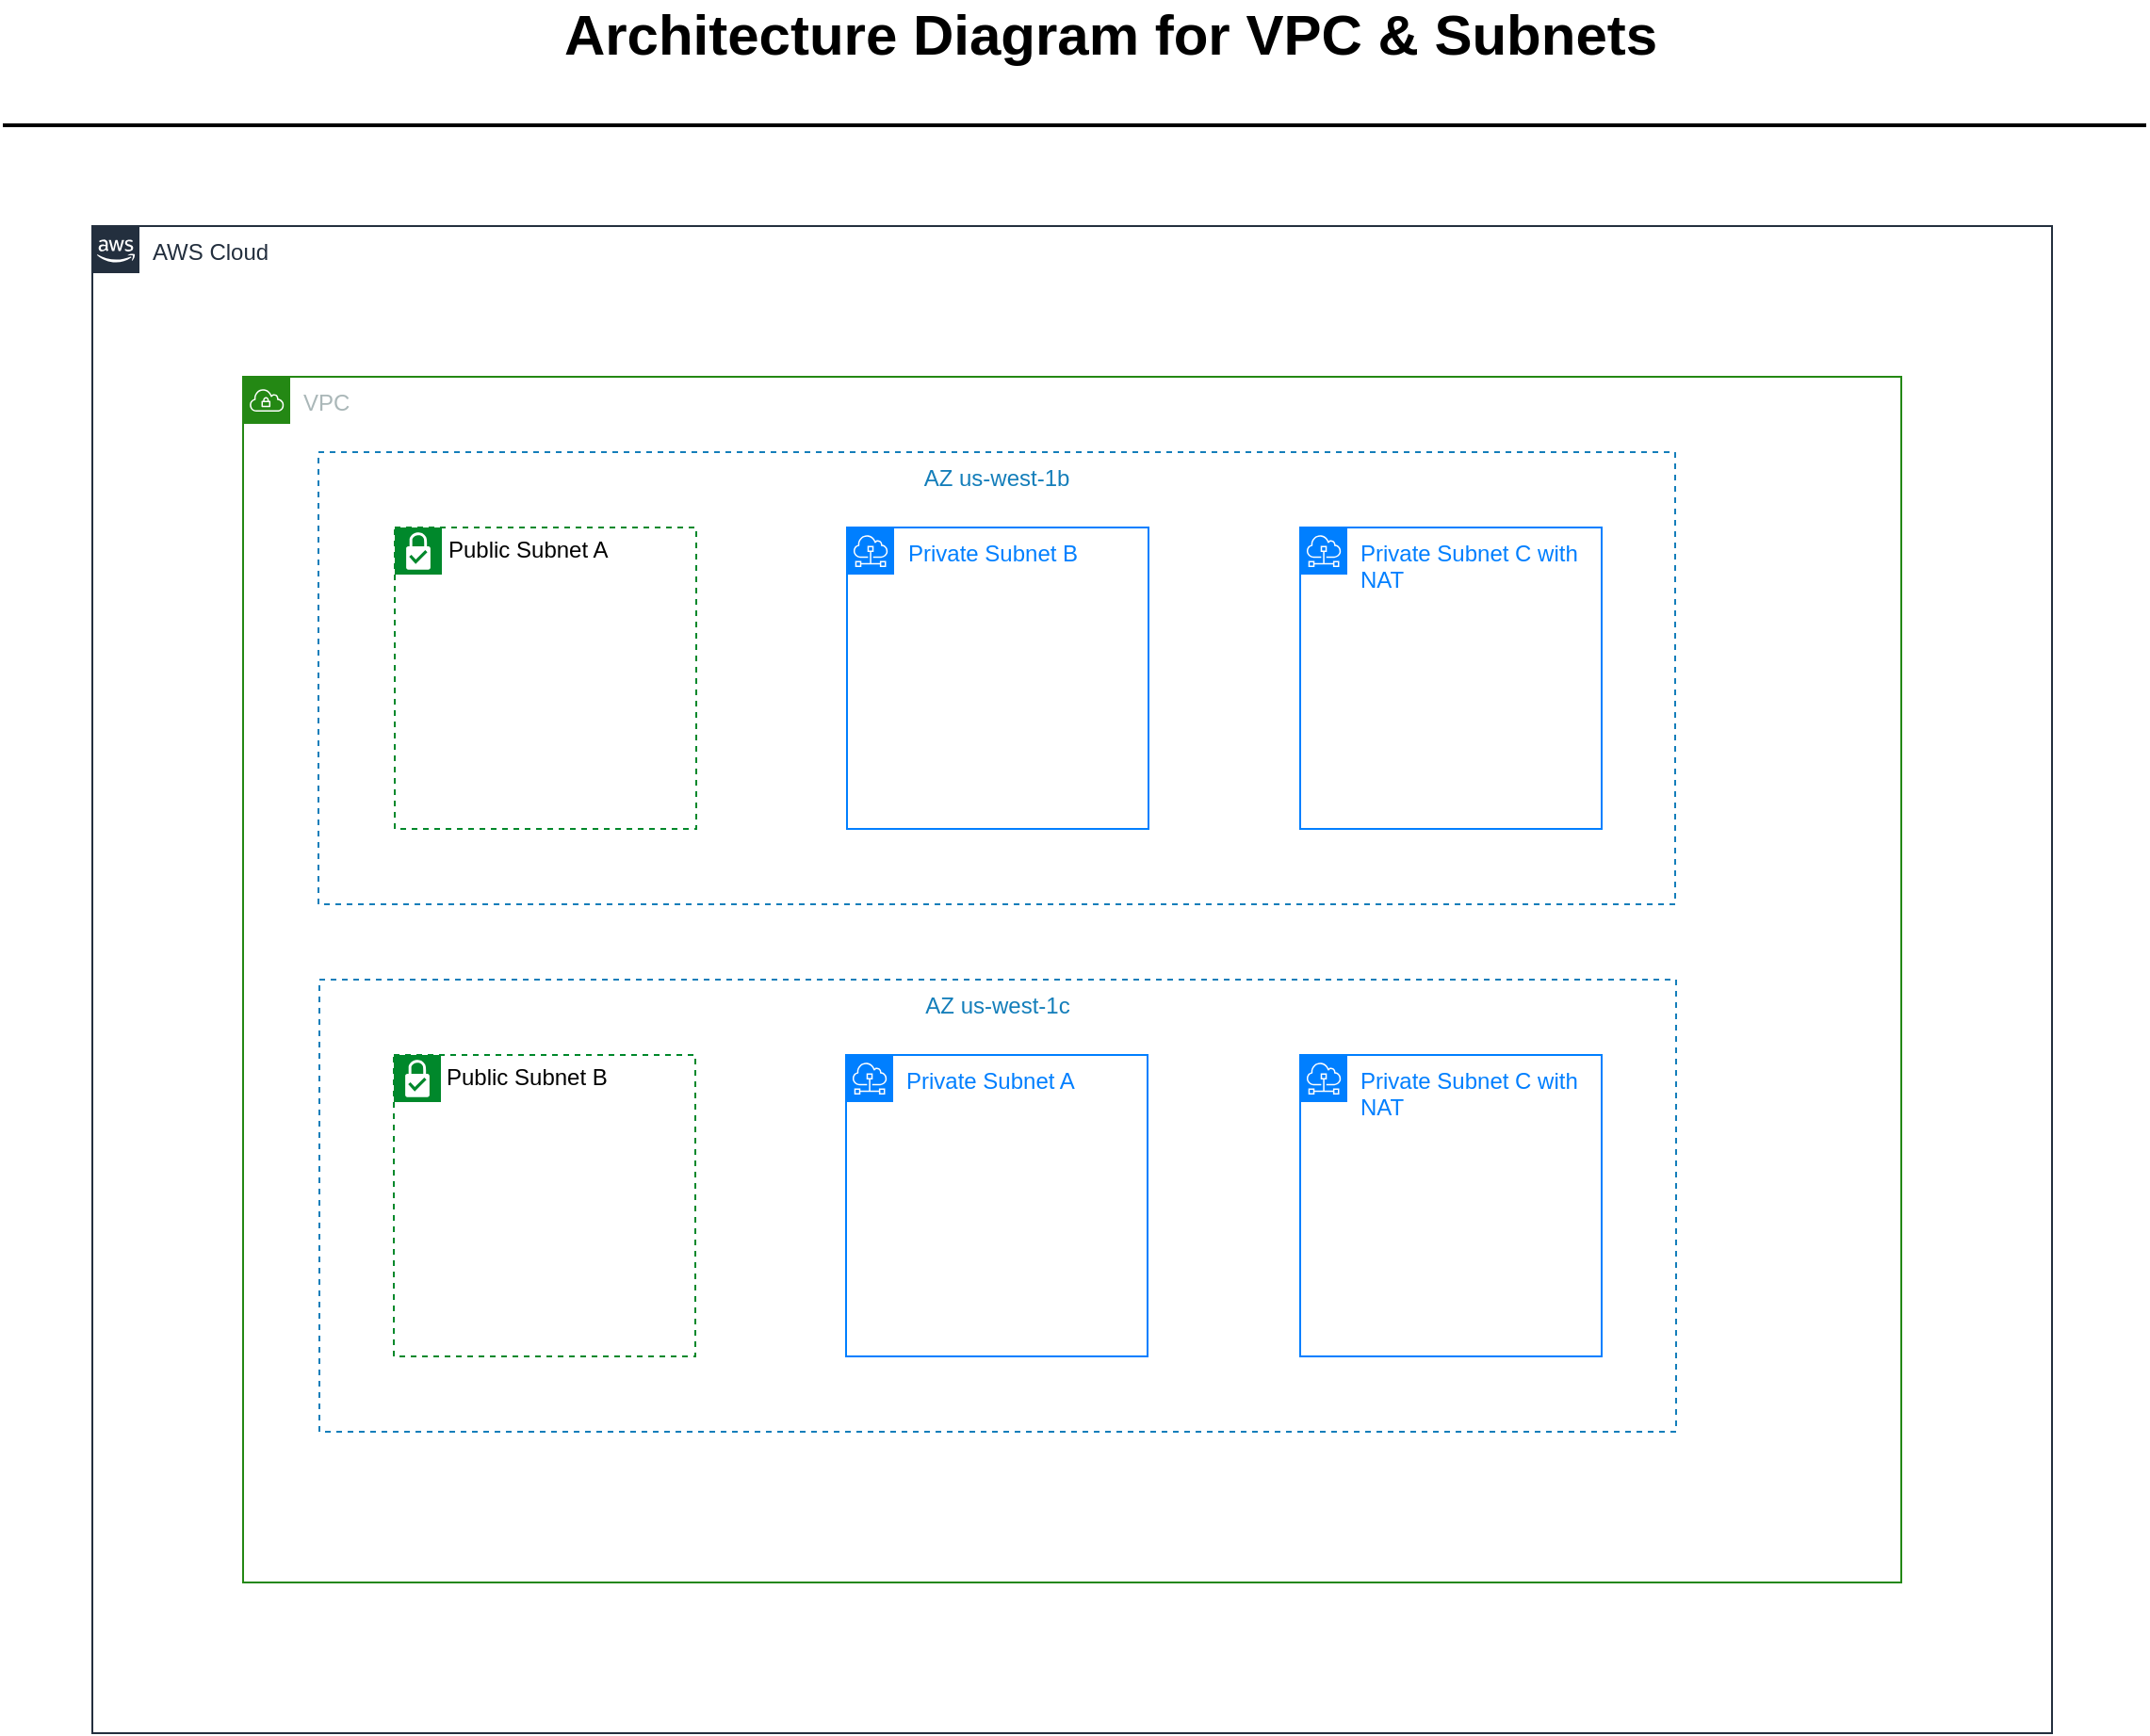 <mxfile version="20.7.3" type="github">
  <diagram id="Ht1M8jgEwFfnCIfOTk4-" name="Page-1">
    <mxGraphModel dx="993" dy="588" grid="1" gridSize="10" guides="1" tooltips="1" connect="1" arrows="1" fold="1" page="1" pageScale="1" pageWidth="827" pageHeight="1169" math="0" shadow="0">
      <root>
        <mxCell id="0" />
        <mxCell id="1" parent="0" />
        <mxCell id="jZVaUwOg5UY3L9NAnvdq-71" value="AWS Cloud" style="points=[[0,0],[0.25,0],[0.5,0],[0.75,0],[1,0],[1,0.25],[1,0.5],[1,0.75],[1,1],[0.75,1],[0.5,1],[0.25,1],[0,1],[0,0.75],[0,0.5],[0,0.25]];outlineConnect=0;gradientColor=none;html=1;whiteSpace=wrap;fontSize=12;fontStyle=0;shape=mxgraph.aws4.group;grIcon=mxgraph.aws4.group_aws_cloud_alt;strokeColor=#232F3E;fillColor=none;verticalAlign=top;align=left;spacingLeft=30;fontColor=#232F3E;dashed=0;labelBackgroundColor=none;container=1;pointerEvents=0;collapsible=0;recursiveResize=0;" parent="1" vertex="1">
          <mxGeometry x="80" y="160" width="1040" height="800" as="geometry" />
        </mxCell>
        <mxCell id="tGOJSUKgPJt2CwX8GFTT-42" value="VPC" style="points=[[0,0],[0.25,0],[0.5,0],[0.75,0],[1,0],[1,0.25],[1,0.5],[1,0.75],[1,1],[0.75,1],[0.5,1],[0.25,1],[0,1],[0,0.75],[0,0.5],[0,0.25]];outlineConnect=0;gradientColor=none;html=1;whiteSpace=wrap;fontSize=12;fontStyle=0;container=1;pointerEvents=0;collapsible=0;recursiveResize=0;shape=mxgraph.aws4.group;grIcon=mxgraph.aws4.group_vpc;strokeColor=#248814;fillColor=none;verticalAlign=top;align=left;spacingLeft=30;fontColor=#AAB7B8;dashed=0;shadow=0;labelBackgroundColor=none;labelBorderColor=none;sketch=0;" parent="jZVaUwOg5UY3L9NAnvdq-71" vertex="1">
          <mxGeometry x="80" y="80" width="880" height="640" as="geometry" />
        </mxCell>
        <mxCell id="tGOJSUKgPJt2CwX8GFTT-43" value="AZ us-west-1b" style="fillColor=none;strokeColor=#147EBA;dashed=1;verticalAlign=top;fontStyle=0;fontColor=#147EBA;shadow=0;labelBackgroundColor=none;labelBorderColor=none;sketch=0;" parent="tGOJSUKgPJt2CwX8GFTT-42" vertex="1">
          <mxGeometry x="40" y="40" width="720" height="240" as="geometry" />
        </mxCell>
        <mxCell id="tGOJSUKgPJt2CwX8GFTT-53" value="AZ us-west-1c" style="fillColor=none;strokeColor=#147EBA;dashed=1;verticalAlign=top;fontStyle=0;fontColor=#147EBA;shadow=0;labelBackgroundColor=none;labelBorderColor=none;sketch=0;" parent="tGOJSUKgPJt2CwX8GFTT-42" vertex="1">
          <mxGeometry x="40.5" y="320" width="720" height="240" as="geometry" />
        </mxCell>
        <mxCell id="tGOJSUKgPJt2CwX8GFTT-61" style="edgeStyle=orthogonalEdgeStyle;rounded=0;orthogonalLoop=1;jettySize=auto;html=1;exitX=0.5;exitY=1;exitDx=0;exitDy=0;fontColor=#000000;" parent="jZVaUwOg5UY3L9NAnvdq-71" source="tGOJSUKgPJt2CwX8GFTT-42" target="tGOJSUKgPJt2CwX8GFTT-42" edge="1">
          <mxGeometry relative="1" as="geometry" />
        </mxCell>
        <mxCell id="-QjtrjUzRDEMRZ5MF8oH-47" value="Architecture Diagram for VPC &amp;amp; Subnets" style="text;html=1;resizable=0;points=[];autosize=1;align=center;verticalAlign=middle;spacingTop=-4;fontSize=30;fontStyle=1;labelBackgroundColor=none;labelPosition=center;verticalLabelPosition=middle;" parent="1" vertex="1">
          <mxGeometry x="320" y="40" width="600" height="40" as="geometry" />
        </mxCell>
        <mxCell id="SCVMTBWpLvtzJIhz15lM-1" value="" style="line;strokeWidth=2;html=1;fontSize=14;labelBackgroundColor=none;" parent="1" vertex="1">
          <mxGeometry x="32.5" y="101.5" width="1137.5" height="10" as="geometry" />
        </mxCell>
        <mxCell id="rlHpW61gYLTr413FaqD1-3" value="Private Subnet B" style="sketch=0;outlineConnect=0;gradientColor=none;html=1;whiteSpace=wrap;fontSize=12;fontStyle=0;shape=mxgraph.aws4.group;grIcon=mxgraph.aws4.group_subnet;strokeColor=#007FFF;fillColor=none;verticalAlign=top;align=left;spacingLeft=30;fontColor=#007FFF;dashed=0;shadow=0;labelBackgroundColor=none;labelBorderColor=none;" vertex="1" parent="1">
          <mxGeometry x="480.5" y="320" width="160" height="160" as="geometry" />
        </mxCell>
        <mxCell id="rlHpW61gYLTr413FaqD1-4" value="Public Subnet A" style="shape=mxgraph.ibm.box;prType=subnet;fontStyle=0;verticalAlign=top;align=left;spacingLeft=32;spacingTop=4;fillColor=none;rounded=0;whiteSpace=wrap;html=1;strokeColor=#00882B;strokeWidth=1;dashed=1;container=1;spacing=-4;collapsible=0;expand=0;recursiveResize=0;shadow=0;labelBackgroundColor=none;labelBorderColor=none;sketch=0;" vertex="1" parent="1">
          <mxGeometry x="240.5" y="320" width="160" height="160" as="geometry" />
        </mxCell>
        <mxCell id="rlHpW61gYLTr413FaqD1-5" value="Private Subnet C with NAT" style="sketch=0;outlineConnect=0;gradientColor=none;html=1;whiteSpace=wrap;fontSize=12;fontStyle=0;shape=mxgraph.aws4.group;grIcon=mxgraph.aws4.group_subnet;strokeColor=#007FFF;fillColor=none;verticalAlign=top;align=left;spacingLeft=30;fontColor=#007FFF;dashed=0;shadow=0;labelBackgroundColor=none;labelBorderColor=none;" vertex="1" parent="1">
          <mxGeometry x="721" y="320" width="160" height="160" as="geometry" />
        </mxCell>
        <mxCell id="rlHpW61gYLTr413FaqD1-6" value="Private Subnet A" style="sketch=0;outlineConnect=0;gradientColor=none;html=1;whiteSpace=wrap;fontSize=12;fontStyle=0;shape=mxgraph.aws4.group;grIcon=mxgraph.aws4.group_subnet;strokeColor=#007FFF;fillColor=none;verticalAlign=top;align=left;spacingLeft=30;fontColor=#007FFF;dashed=0;shadow=0;labelBackgroundColor=none;labelBorderColor=none;" vertex="1" parent="1">
          <mxGeometry x="480" y="600" width="160" height="160" as="geometry" />
        </mxCell>
        <mxCell id="rlHpW61gYLTr413FaqD1-7" value="Public Subnet B" style="shape=mxgraph.ibm.box;prType=subnet;fontStyle=0;verticalAlign=top;align=left;spacingLeft=32;spacingTop=4;fillColor=none;rounded=0;whiteSpace=wrap;html=1;strokeColor=#00882B;strokeWidth=1;dashed=1;container=1;spacing=-4;collapsible=0;expand=0;recursiveResize=0;shadow=0;labelBackgroundColor=none;labelBorderColor=none;sketch=0;" vertex="1" parent="1">
          <mxGeometry x="240" y="600" width="160" height="160" as="geometry" />
        </mxCell>
        <mxCell id="rlHpW61gYLTr413FaqD1-8" value="Private Subnet C with NAT" style="sketch=0;outlineConnect=0;gradientColor=none;html=1;whiteSpace=wrap;fontSize=12;fontStyle=0;shape=mxgraph.aws4.group;grIcon=mxgraph.aws4.group_subnet;strokeColor=#007FFF;fillColor=none;verticalAlign=top;align=left;spacingLeft=30;fontColor=#007FFF;dashed=0;shadow=0;labelBackgroundColor=none;labelBorderColor=none;" vertex="1" parent="1">
          <mxGeometry x="721" y="600" width="160" height="160" as="geometry" />
        </mxCell>
      </root>
    </mxGraphModel>
  </diagram>
</mxfile>
